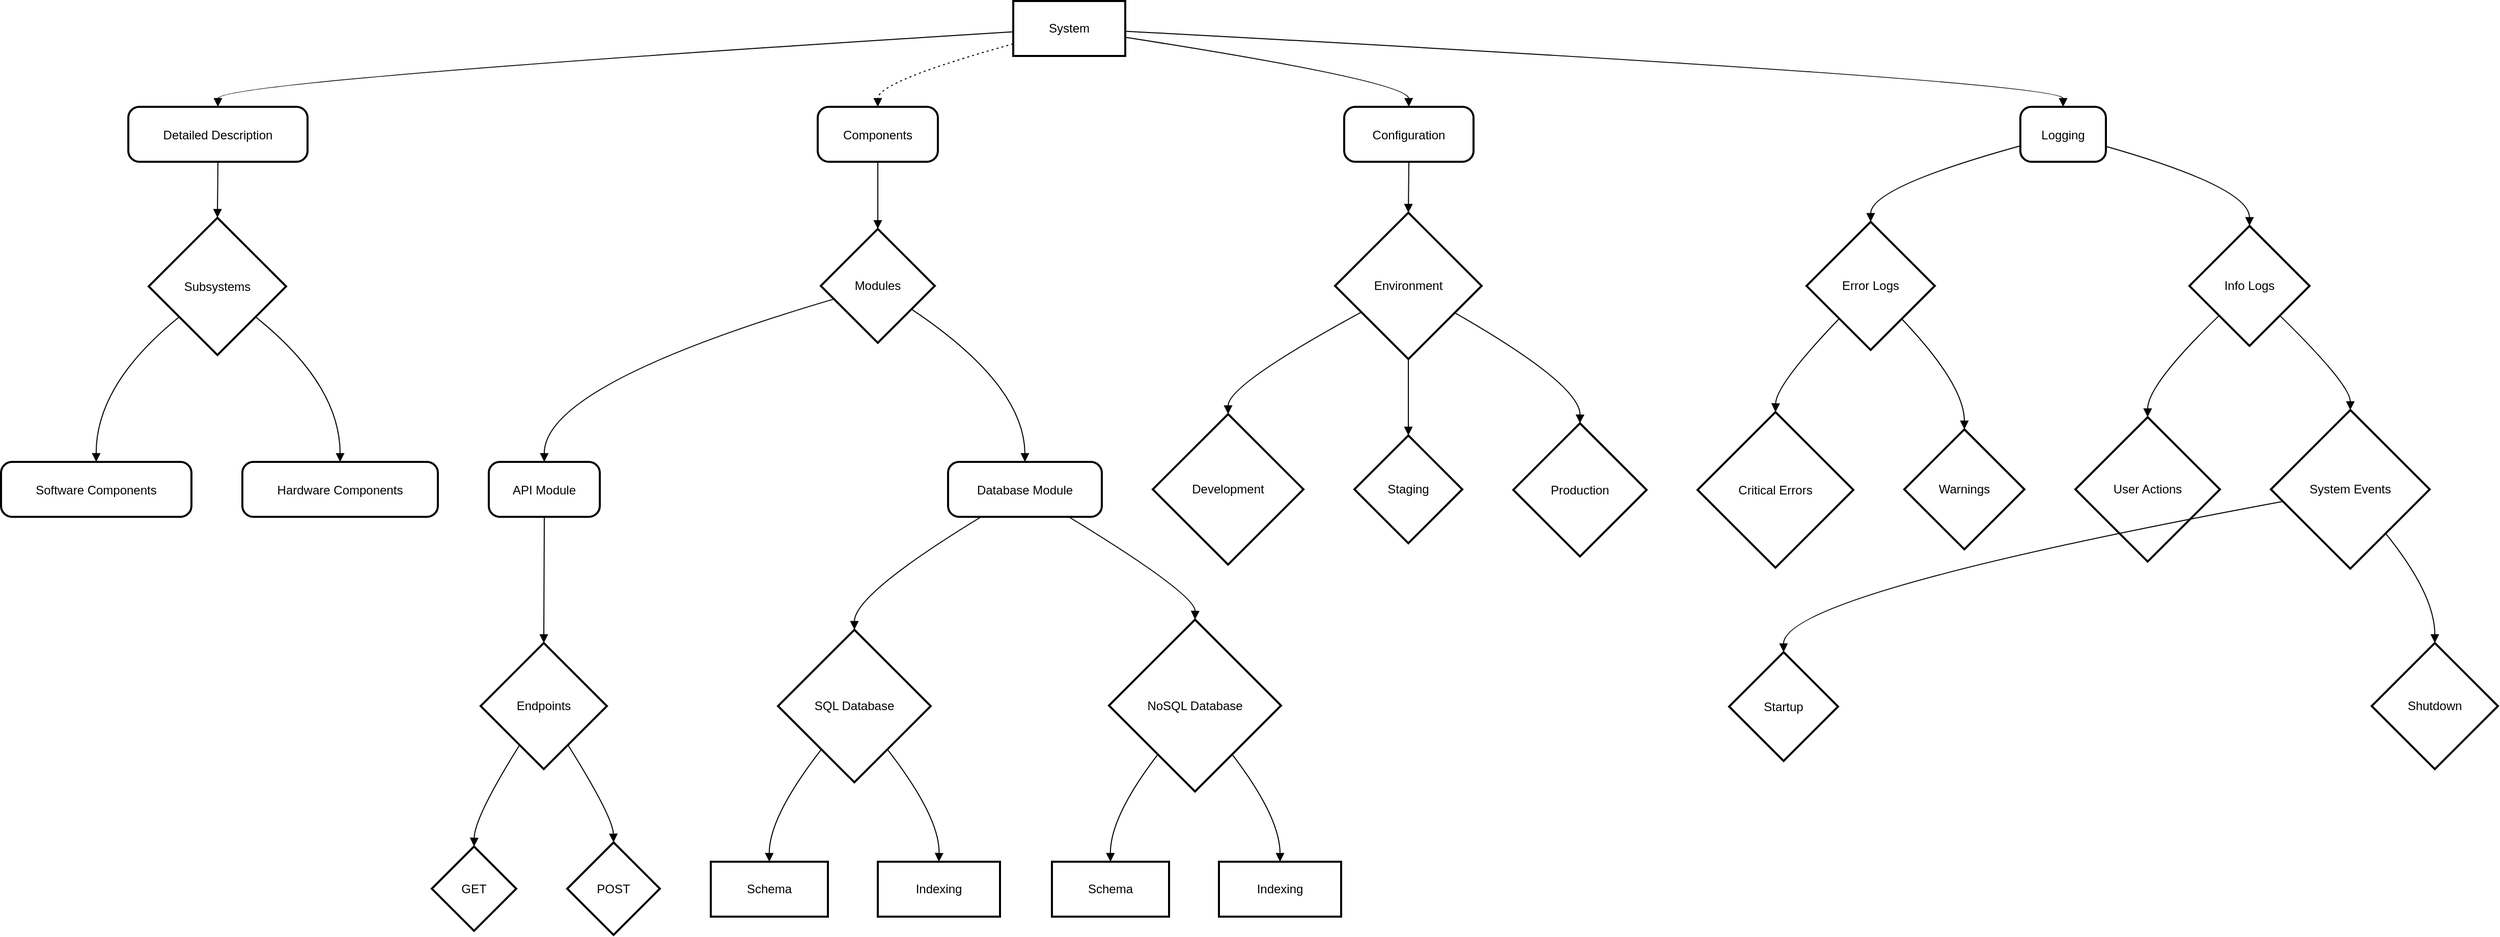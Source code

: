 <mxfile version="26.1.3">
  <diagram name="第 1 页" id="qSoilcH6GSzhiKtFNOry">
    <mxGraphModel>
      <root>
        <mxCell id="0" />
        <mxCell id="1" parent="0" />
        <mxCell id="2" value="System" style="whiteSpace=wrap;strokeWidth=2;" vertex="1" parent="1">
          <mxGeometry x="1002" y="8" width="110" height="54" as="geometry" />
        </mxCell>
        <mxCell id="3" value="Detailed Description" style="rounded=1;arcSize=20;strokeWidth=2" vertex="1" parent="1">
          <mxGeometry x="133" y="112" width="176" height="54" as="geometry" />
        </mxCell>
        <mxCell id="4" value="Components" style="rounded=1;arcSize=20;strokeWidth=2" vertex="1" parent="1">
          <mxGeometry x="810" y="112" width="118" height="54" as="geometry" />
        </mxCell>
        <mxCell id="5" value="Subsystems" style="rhombus;strokeWidth=2;whiteSpace=wrap;" vertex="1" parent="1">
          <mxGeometry x="153" y="221" width="135" height="135" as="geometry" />
        </mxCell>
        <mxCell id="6" value="Software Components" style="rounded=1;arcSize=20;strokeWidth=2" vertex="1" parent="1">
          <mxGeometry x="8" y="461" width="187" height="54" as="geometry" />
        </mxCell>
        <mxCell id="7" value="Hardware Components" style="rounded=1;arcSize=20;strokeWidth=2" vertex="1" parent="1">
          <mxGeometry x="245" y="461" width="192" height="54" as="geometry" />
        </mxCell>
        <mxCell id="8" value="Modules" style="rhombus;strokeWidth=2;whiteSpace=wrap;" vertex="1" parent="1">
          <mxGeometry x="813" y="232" width="112" height="112" as="geometry" />
        </mxCell>
        <mxCell id="9" value="API Module" style="rounded=1;arcSize=20;strokeWidth=2" vertex="1" parent="1">
          <mxGeometry x="487" y="461" width="109" height="54" as="geometry" />
        </mxCell>
        <mxCell id="10" value="Database Module" style="rounded=1;arcSize=20;strokeWidth=2" vertex="1" parent="1">
          <mxGeometry x="938" y="461" width="151" height="54" as="geometry" />
        </mxCell>
        <mxCell id="11" value="Endpoints" style="rhombus;strokeWidth=2;whiteSpace=wrap;" vertex="1" parent="1">
          <mxGeometry x="479" y="639" width="124" height="124" as="geometry" />
        </mxCell>
        <mxCell id="12" value="GET" style="rhombus;strokeWidth=2;whiteSpace=wrap;" vertex="1" parent="1">
          <mxGeometry x="431" y="839" width="83" height="83" as="geometry" />
        </mxCell>
        <mxCell id="13" value="POST" style="rhombus;strokeWidth=2;whiteSpace=wrap;" vertex="1" parent="1">
          <mxGeometry x="564" y="835" width="91" height="91" as="geometry" />
        </mxCell>
        <mxCell id="14" value="SQL Database" style="rhombus;strokeWidth=2;whiteSpace=wrap;" vertex="1" parent="1">
          <mxGeometry x="771" y="626" width="150" height="150" as="geometry" />
        </mxCell>
        <mxCell id="15" value="NoSQL Database" style="rhombus;strokeWidth=2;whiteSpace=wrap;" vertex="1" parent="1">
          <mxGeometry x="1096" y="616" width="169" height="169" as="geometry" />
        </mxCell>
        <mxCell id="16" value="Schema" style="whiteSpace=wrap;strokeWidth=2;" vertex="1" parent="1">
          <mxGeometry x="705" y="854" width="115" height="54" as="geometry" />
        </mxCell>
        <mxCell id="17" value="Indexing" style="whiteSpace=wrap;strokeWidth=2;" vertex="1" parent="1">
          <mxGeometry x="869" y="854" width="120" height="54" as="geometry" />
        </mxCell>
        <mxCell id="18" value="Schema" style="whiteSpace=wrap;strokeWidth=2;" vertex="1" parent="1">
          <mxGeometry x="1040" y="854" width="115" height="54" as="geometry" />
        </mxCell>
        <mxCell id="19" value="Indexing" style="whiteSpace=wrap;strokeWidth=2;" vertex="1" parent="1">
          <mxGeometry x="1204" y="854" width="120" height="54" as="geometry" />
        </mxCell>
        <mxCell id="20" value="Configuration" style="rounded=1;arcSize=20;strokeWidth=2" vertex="1" parent="1">
          <mxGeometry x="1327" y="112" width="127" height="54" as="geometry" />
        </mxCell>
        <mxCell id="21" value="Logging" style="rounded=1;arcSize=20;strokeWidth=2" vertex="1" parent="1">
          <mxGeometry x="1991" y="112" width="84" height="54" as="geometry" />
        </mxCell>
        <mxCell id="22" value="Environment" style="rhombus;strokeWidth=2;whiteSpace=wrap;" vertex="1" parent="1">
          <mxGeometry x="1318" y="216" width="144" height="144" as="geometry" />
        </mxCell>
        <mxCell id="23" value="Development" style="rhombus;strokeWidth=2;whiteSpace=wrap;" vertex="1" parent="1">
          <mxGeometry x="1139" y="414" width="148" height="148" as="geometry" />
        </mxCell>
        <mxCell id="24" value="Staging" style="rhombus;strokeWidth=2;whiteSpace=wrap;" vertex="1" parent="1">
          <mxGeometry x="1337" y="435" width="106" height="106" as="geometry" />
        </mxCell>
        <mxCell id="25" value="Production" style="rhombus;strokeWidth=2;whiteSpace=wrap;" vertex="1" parent="1">
          <mxGeometry x="1493" y="423" width="131" height="131" as="geometry" />
        </mxCell>
        <mxCell id="26" value="Error Logs" style="rhombus;strokeWidth=2;whiteSpace=wrap;" vertex="1" parent="1">
          <mxGeometry x="1781" y="225" width="126" height="126" as="geometry" />
        </mxCell>
        <mxCell id="27" value="Info Logs" style="rhombus;strokeWidth=2;whiteSpace=wrap;" vertex="1" parent="1">
          <mxGeometry x="2157" y="229" width="118" height="118" as="geometry" />
        </mxCell>
        <mxCell id="28" value="Critical Errors" style="rhombus;strokeWidth=2;whiteSpace=wrap;" vertex="1" parent="1">
          <mxGeometry x="1674" y="412" width="153" height="153" as="geometry" />
        </mxCell>
        <mxCell id="29" value="Warnings" style="rhombus;strokeWidth=2;whiteSpace=wrap;" vertex="1" parent="1">
          <mxGeometry x="1877" y="429" width="118" height="118" as="geometry" />
        </mxCell>
        <mxCell id="30" value="User Actions" style="rhombus;strokeWidth=2;whiteSpace=wrap;" vertex="1" parent="1">
          <mxGeometry x="2045" y="417" width="142" height="142" as="geometry" />
        </mxCell>
        <mxCell id="31" value="System Events" style="rhombus;strokeWidth=2;whiteSpace=wrap;" vertex="1" parent="1">
          <mxGeometry x="2237" y="410" width="156" height="156" as="geometry" />
        </mxCell>
        <mxCell id="32" value="Startup" style="rhombus;strokeWidth=2;whiteSpace=wrap;" vertex="1" parent="1">
          <mxGeometry x="1705" y="648" width="107" height="107" as="geometry" />
        </mxCell>
        <mxCell id="33" value="Shutdown" style="rhombus;strokeWidth=2;whiteSpace=wrap;" vertex="1" parent="1">
          <mxGeometry x="2336" y="639" width="124" height="124" as="geometry" />
        </mxCell>
        <mxCell id="34" value="" style="curved=1;startArrow=none;endArrow=block;exitX=0;exitY=0.56;entryX=0.5;entryY=0;" edge="1" parent="1" source="2" target="3">
          <mxGeometry relative="1" as="geometry">
            <Array as="points">
              <mxPoint x="221" y="87" />
            </Array>
          </mxGeometry>
        </mxCell>
        <mxCell id="35" value="" style="curved=1;dashed=1;dashPattern=2 3;startArrow=none;endArrow=block;exitX=0;exitY=0.78;entryX=0.5;entryY=0;" edge="1" parent="1" source="2" target="4">
          <mxGeometry relative="1" as="geometry">
            <Array as="points">
              <mxPoint x="869" y="87" />
            </Array>
          </mxGeometry>
        </mxCell>
        <mxCell id="36" value="" style="curved=1;startArrow=none;endArrow=block;exitX=0.5;exitY=1;entryX=0.5;entryY=0;" edge="1" parent="1" source="3" target="5">
          <mxGeometry relative="1" as="geometry">
            <Array as="points" />
          </mxGeometry>
        </mxCell>
        <mxCell id="37" value="" style="curved=1;startArrow=none;endArrow=block;exitX=0;exitY=0.9;entryX=0.5;entryY=0.01;" edge="1" parent="1" source="5" target="6">
          <mxGeometry relative="1" as="geometry">
            <Array as="points">
              <mxPoint x="101" y="385" />
            </Array>
          </mxGeometry>
        </mxCell>
        <mxCell id="38" value="" style="curved=1;startArrow=none;endArrow=block;exitX=1;exitY=0.9;entryX=0.5;entryY=0.01;" edge="1" parent="1" source="5" target="7">
          <mxGeometry relative="1" as="geometry">
            <Array as="points">
              <mxPoint x="341" y="385" />
            </Array>
          </mxGeometry>
        </mxCell>
        <mxCell id="39" value="" style="curved=1;startArrow=none;endArrow=block;exitX=0.5;exitY=1;entryX=0.5;entryY=0;" edge="1" parent="1" source="4" target="8">
          <mxGeometry relative="1" as="geometry">
            <Array as="points" />
          </mxGeometry>
        </mxCell>
        <mxCell id="40" value="" style="curved=1;startArrow=none;endArrow=block;exitX=0;exitY=0.65;entryX=0.5;entryY=0.01;" edge="1" parent="1" source="8" target="9">
          <mxGeometry relative="1" as="geometry">
            <Array as="points">
              <mxPoint x="541" y="385" />
            </Array>
          </mxGeometry>
        </mxCell>
        <mxCell id="41" value="" style="curved=1;startArrow=none;endArrow=block;exitX=0.99;exitY=0.84;entryX=0.5;entryY=0.01;" edge="1" parent="1" source="8" target="10">
          <mxGeometry relative="1" as="geometry">
            <Array as="points">
              <mxPoint x="1013" y="385" />
            </Array>
          </mxGeometry>
        </mxCell>
        <mxCell id="42" value="" style="curved=1;startArrow=none;endArrow=block;exitX=0.5;exitY=1.01;entryX=0.5;entryY=0;" edge="1" parent="1" source="9" target="11">
          <mxGeometry relative="1" as="geometry">
            <Array as="points" />
          </mxGeometry>
        </mxCell>
        <mxCell id="43" value="" style="curved=1;startArrow=none;endArrow=block;exitX=0.19;exitY=1;entryX=0.5;entryY=0;" edge="1" parent="1" source="11" target="12">
          <mxGeometry relative="1" as="geometry">
            <Array as="points">
              <mxPoint x="473" y="810" />
            </Array>
          </mxGeometry>
        </mxCell>
        <mxCell id="44" value="" style="curved=1;startArrow=none;endArrow=block;exitX=0.81;exitY=1;entryX=0.5;entryY=0;" edge="1" parent="1" source="11" target="13">
          <mxGeometry relative="1" as="geometry">
            <Array as="points">
              <mxPoint x="609" y="810" />
            </Array>
          </mxGeometry>
        </mxCell>
        <mxCell id="45" value="" style="curved=1;startArrow=none;endArrow=block;exitX=0.21;exitY=1.01;entryX=0.5;entryY=0;" edge="1" parent="1" source="10" target="14">
          <mxGeometry relative="1" as="geometry">
            <Array as="points">
              <mxPoint x="846" y="591" />
            </Array>
          </mxGeometry>
        </mxCell>
        <mxCell id="46" value="" style="curved=1;startArrow=none;endArrow=block;exitX=0.79;exitY=1.01;entryX=0.5;entryY=0;" edge="1" parent="1" source="10" target="15">
          <mxGeometry relative="1" as="geometry">
            <Array as="points">
              <mxPoint x="1181" y="591" />
            </Array>
          </mxGeometry>
        </mxCell>
        <mxCell id="47" value="" style="curved=1;startArrow=none;endArrow=block;exitX=0.12;exitY=1;entryX=0.5;entryY=0;" edge="1" parent="1" source="14" target="16">
          <mxGeometry relative="1" as="geometry">
            <Array as="points">
              <mxPoint x="762" y="810" />
            </Array>
          </mxGeometry>
        </mxCell>
        <mxCell id="48" value="" style="curved=1;startArrow=none;endArrow=block;exitX=0.88;exitY=1;entryX=0.5;entryY=0;" edge="1" parent="1" source="14" target="17">
          <mxGeometry relative="1" as="geometry">
            <Array as="points">
              <mxPoint x="930" y="810" />
            </Array>
          </mxGeometry>
        </mxCell>
        <mxCell id="49" value="" style="curved=1;startArrow=none;endArrow=block;exitX=0.12;exitY=1;entryX=0.5;entryY=0;" edge="1" parent="1" source="15" target="18">
          <mxGeometry relative="1" as="geometry">
            <Array as="points">
              <mxPoint x="1097" y="810" />
            </Array>
          </mxGeometry>
        </mxCell>
        <mxCell id="50" value="" style="curved=1;startArrow=none;endArrow=block;exitX=0.88;exitY=1;entryX=0.5;entryY=0;" edge="1" parent="1" source="15" target="19">
          <mxGeometry relative="1" as="geometry">
            <Array as="points">
              <mxPoint x="1264" y="810" />
            </Array>
          </mxGeometry>
        </mxCell>
        <mxCell id="51" value="" style="curved=1;startArrow=none;endArrow=block;exitX=1;exitY=0.66;entryX=0.5;entryY=0;" edge="1" parent="1" source="2" target="20">
          <mxGeometry relative="1" as="geometry">
            <Array as="points">
              <mxPoint x="1390" y="87" />
            </Array>
          </mxGeometry>
        </mxCell>
        <mxCell id="52" value="" style="curved=1;startArrow=none;endArrow=block;exitX=1;exitY=0.55;entryX=0.5;entryY=0;" edge="1" parent="1" source="2" target="21">
          <mxGeometry relative="1" as="geometry">
            <Array as="points">
              <mxPoint x="2033" y="87" />
            </Array>
          </mxGeometry>
        </mxCell>
        <mxCell id="53" value="" style="curved=1;startArrow=none;endArrow=block;exitX=0.5;exitY=1;entryX=0.5;entryY=0;" edge="1" parent="1" source="20" target="22">
          <mxGeometry relative="1" as="geometry">
            <Array as="points" />
          </mxGeometry>
        </mxCell>
        <mxCell id="54" value="" style="curved=1;startArrow=none;endArrow=block;exitX=0;exitY=0.78;entryX=0.5;entryY=0;" edge="1" parent="1" source="22" target="23">
          <mxGeometry relative="1" as="geometry">
            <Array as="points">
              <mxPoint x="1213" y="385" />
            </Array>
          </mxGeometry>
        </mxCell>
        <mxCell id="55" value="" style="curved=1;startArrow=none;endArrow=block;exitX=0.5;exitY=1;entryX=0.5;entryY=0;" edge="1" parent="1" source="22" target="24">
          <mxGeometry relative="1" as="geometry">
            <Array as="points" />
          </mxGeometry>
        </mxCell>
        <mxCell id="56" value="" style="curved=1;startArrow=none;endArrow=block;exitX=1;exitY=0.79;entryX=0.5;entryY=0;" edge="1" parent="1" source="22" target="25">
          <mxGeometry relative="1" as="geometry">
            <Array as="points">
              <mxPoint x="1559" y="385" />
            </Array>
          </mxGeometry>
        </mxCell>
        <mxCell id="57" value="" style="curved=1;startArrow=none;endArrow=block;exitX=0;exitY=0.71;entryX=0.5;entryY=0;" edge="1" parent="1" source="21" target="26">
          <mxGeometry relative="1" as="geometry">
            <Array as="points">
              <mxPoint x="1844" y="191" />
            </Array>
          </mxGeometry>
        </mxCell>
        <mxCell id="58" value="" style="curved=1;startArrow=none;endArrow=block;exitX=1;exitY=0.72;entryX=0.5;entryY=0;" edge="1" parent="1" source="21" target="27">
          <mxGeometry relative="1" as="geometry">
            <Array as="points">
              <mxPoint x="2216" y="191" />
            </Array>
          </mxGeometry>
        </mxCell>
        <mxCell id="59" value="" style="curved=1;startArrow=none;endArrow=block;exitX=0.02;exitY=1;entryX=0.5;entryY=0;" edge="1" parent="1" source="26" target="28">
          <mxGeometry relative="1" as="geometry">
            <Array as="points">
              <mxPoint x="1751" y="385" />
            </Array>
          </mxGeometry>
        </mxCell>
        <mxCell id="60" value="" style="curved=1;startArrow=none;endArrow=block;exitX=0.97;exitY=1;entryX=0.5;entryY=0;" edge="1" parent="1" source="26" target="29">
          <mxGeometry relative="1" as="geometry">
            <Array as="points">
              <mxPoint x="1936" y="385" />
            </Array>
          </mxGeometry>
        </mxCell>
        <mxCell id="61" value="" style="curved=1;startArrow=none;endArrow=block;exitX=0;exitY=0.99;entryX=0.5;entryY=0;" edge="1" parent="1" source="27" target="30">
          <mxGeometry relative="1" as="geometry">
            <Array as="points">
              <mxPoint x="2116" y="385" />
            </Array>
          </mxGeometry>
        </mxCell>
        <mxCell id="62" value="" style="curved=1;startArrow=none;endArrow=block;exitX=1;exitY=0.99;entryX=0.5;entryY=0;" edge="1" parent="1" source="27" target="31">
          <mxGeometry relative="1" as="geometry">
            <Array as="points">
              <mxPoint x="2315" y="385" />
            </Array>
          </mxGeometry>
        </mxCell>
        <mxCell id="63" value="" style="curved=1;startArrow=none;endArrow=block;exitX=0;exitY=0.59;entryX=0.5;entryY=0;" edge="1" parent="1" source="31" target="32">
          <mxGeometry relative="1" as="geometry">
            <Array as="points">
              <mxPoint x="1758" y="591" />
            </Array>
          </mxGeometry>
        </mxCell>
        <mxCell id="64" value="" style="curved=1;startArrow=none;endArrow=block;exitX=0.9;exitY=1;entryX=0.5;entryY=0;" edge="1" parent="1" source="31" target="33">
          <mxGeometry relative="1" as="geometry">
            <Array as="points">
              <mxPoint x="2398" y="591" />
            </Array>
          </mxGeometry>
        </mxCell>
      </root>
    </mxGraphModel>
  </diagram>
</mxfile>
